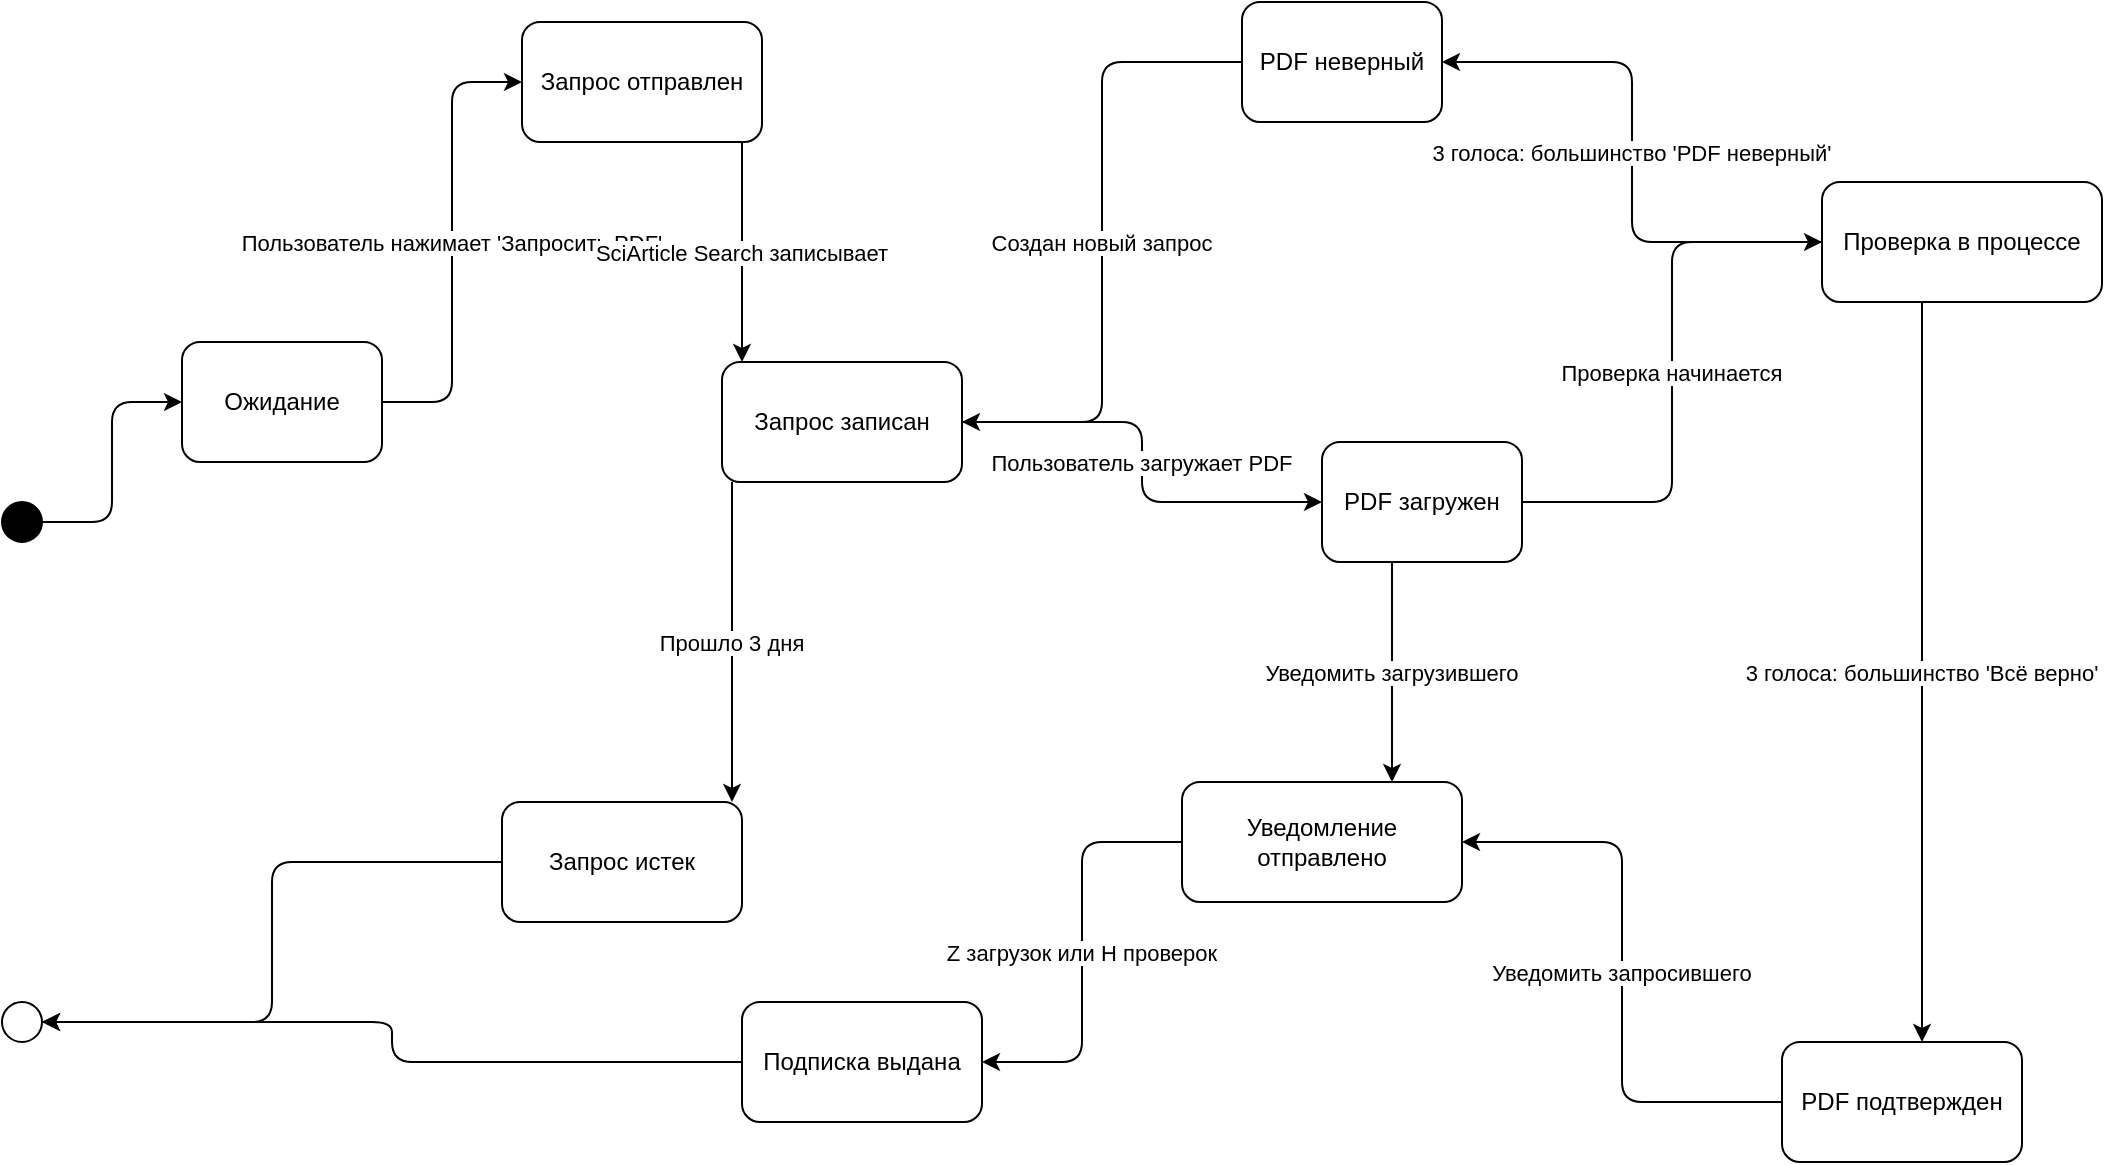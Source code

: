 <mxfile version="26.2.8">
  <diagram name="Диаграмма состояний" id="C0gWR68J1-Fa-Ds4VWpP">
    <mxGraphModel dx="1428" dy="751" grid="1" gridSize="10" guides="1" tooltips="1" connect="1" arrows="1" fold="1" page="1" pageScale="1" pageWidth="827" pageHeight="1169" math="0" shadow="0">
      <root>
        <mxCell id="0" />
        <mxCell id="1" parent="0" />
        <mxCell id="gnXlxyJ7z8m9KeDBMfRp-1" value="" style="shape=ellipse;fillColor=black;strokeColor=black" vertex="1" parent="1">
          <mxGeometry x="20" y="300" width="20" height="20" as="geometry" />
        </mxCell>
        <mxCell id="gnXlxyJ7z8m9KeDBMfRp-2" value="Ожидание" style="rounded=1;whiteSpace=wrap" vertex="1" parent="1">
          <mxGeometry x="110" y="220" width="100" height="60" as="geometry" />
        </mxCell>
        <mxCell id="gnXlxyJ7z8m9KeDBMfRp-3" value="Запрос отправлен" style="rounded=1;whiteSpace=wrap" vertex="1" parent="1">
          <mxGeometry x="280" y="60" width="120" height="60" as="geometry" />
        </mxCell>
        <mxCell id="gnXlxyJ7z8m9KeDBMfRp-4" value="Запрос записан" style="rounded=1;whiteSpace=wrap" vertex="1" parent="1">
          <mxGeometry x="380" y="230" width="120" height="60" as="geometry" />
        </mxCell>
        <mxCell id="gnXlxyJ7z8m9KeDBMfRp-5" value="PDF загружен" style="rounded=1;whiteSpace=wrap" vertex="1" parent="1">
          <mxGeometry x="680" y="270" width="100" height="60" as="geometry" />
        </mxCell>
        <mxCell id="gnXlxyJ7z8m9KeDBMfRp-6" value="Проверка в процессе" style="rounded=1;whiteSpace=wrap" vertex="1" parent="1">
          <mxGeometry x="930" y="140" width="140" height="60" as="geometry" />
        </mxCell>
        <mxCell id="gnXlxyJ7z8m9KeDBMfRp-7" value="PDF подтвержден" style="rounded=1;whiteSpace=wrap" vertex="1" parent="1">
          <mxGeometry x="910" y="570" width="120" height="60" as="geometry" />
        </mxCell>
        <mxCell id="gnXlxyJ7z8m9KeDBMfRp-8" value="PDF неверный" style="rounded=1;whiteSpace=wrap" vertex="1" parent="1">
          <mxGeometry x="640" y="50" width="100" height="60" as="geometry" />
        </mxCell>
        <mxCell id="gnXlxyJ7z8m9KeDBMfRp-9" value="Уведомление отправлено" style="rounded=1;whiteSpace=wrap" vertex="1" parent="1">
          <mxGeometry x="610" y="440" width="140" height="60" as="geometry" />
        </mxCell>
        <mxCell id="gnXlxyJ7z8m9KeDBMfRp-10" value="Подписка выдана" style="rounded=1;whiteSpace=wrap" vertex="1" parent="1">
          <mxGeometry x="390" y="550" width="120" height="60" as="geometry" />
        </mxCell>
        <mxCell id="gnXlxyJ7z8m9KeDBMfRp-11" value="Запрос истек" style="rounded=1;whiteSpace=wrap" vertex="1" parent="1">
          <mxGeometry x="270" y="450" width="120" height="60" as="geometry" />
        </mxCell>
        <mxCell id="gnXlxyJ7z8m9KeDBMfRp-12" value="" style="shape=ellipse;fillColor=none;strokeColor=black;double=1" vertex="1" parent="1">
          <mxGeometry x="20" y="550" width="20" height="20" as="geometry" />
        </mxCell>
        <mxCell id="gnXlxyJ7z8m9KeDBMfRp-13" value="Пользователь нажимает &#39;Запросить PDF&#39;" style="edgeStyle=elbowEdgeStyle;rounded=1" edge="1" parent="1" source="gnXlxyJ7z8m9KeDBMfRp-2" target="gnXlxyJ7z8m9KeDBMfRp-3">
          <mxGeometry relative="1" as="geometry" />
        </mxCell>
        <mxCell id="gnXlxyJ7z8m9KeDBMfRp-14" value="SciArticle Search записывает" style="edgeStyle=elbowEdgeStyle;rounded=1" edge="1" parent="1" source="gnXlxyJ7z8m9KeDBMfRp-3" target="gnXlxyJ7z8m9KeDBMfRp-4">
          <mxGeometry relative="1" as="geometry" />
        </mxCell>
        <mxCell id="gnXlxyJ7z8m9KeDBMfRp-15" value="Пользователь загружает PDF" style="edgeStyle=elbowEdgeStyle;rounded=1" edge="1" parent="1" source="gnXlxyJ7z8m9KeDBMfRp-4" target="gnXlxyJ7z8m9KeDBMfRp-5">
          <mxGeometry relative="1" as="geometry" />
        </mxCell>
        <mxCell id="gnXlxyJ7z8m9KeDBMfRp-16" value="Проверка начинается" style="edgeStyle=elbowEdgeStyle;rounded=1" edge="1" parent="1" source="gnXlxyJ7z8m9KeDBMfRp-5" target="gnXlxyJ7z8m9KeDBMfRp-6">
          <mxGeometry relative="1" as="geometry" />
        </mxCell>
        <mxCell id="gnXlxyJ7z8m9KeDBMfRp-17" value="3 голоса: большинство &#39;Всё верно&#39;" style="edgeStyle=elbowEdgeStyle;rounded=1" edge="1" parent="1" source="gnXlxyJ7z8m9KeDBMfRp-6" target="gnXlxyJ7z8m9KeDBMfRp-7">
          <mxGeometry relative="1" as="geometry" />
        </mxCell>
        <mxCell id="gnXlxyJ7z8m9KeDBMfRp-18" value="3 голоса: большинство &#39;PDF неверный&#39;" style="edgeStyle=elbowEdgeStyle;rounded=1" edge="1" parent="1" source="gnXlxyJ7z8m9KeDBMfRp-6" target="gnXlxyJ7z8m9KeDBMfRp-8">
          <mxGeometry relative="1" as="geometry" />
        </mxCell>
        <mxCell id="gnXlxyJ7z8m9KeDBMfRp-19" value="Создан новый запрос" style="edgeStyle=elbowEdgeStyle;rounded=1" edge="1" parent="1" source="gnXlxyJ7z8m9KeDBMfRp-8" target="gnXlxyJ7z8m9KeDBMfRp-4">
          <mxGeometry relative="1" as="geometry">
            <mxPoint x="600" y="220" as="sourcePoint" />
            <mxPoint x="500" y="260" as="targetPoint" />
          </mxGeometry>
        </mxCell>
        <mxCell id="gnXlxyJ7z8m9KeDBMfRp-20" value="Уведомить запросившего" style="edgeStyle=elbowEdgeStyle;rounded=1" edge="1" parent="1" source="gnXlxyJ7z8m9KeDBMfRp-7" target="gnXlxyJ7z8m9KeDBMfRp-9">
          <mxGeometry relative="1" as="geometry" />
        </mxCell>
        <mxCell id="gnXlxyJ7z8m9KeDBMfRp-21" value="Уведомить загрузившего" style="edgeStyle=elbowEdgeStyle;rounded=1" edge="1" parent="1" source="gnXlxyJ7z8m9KeDBMfRp-5" target="gnXlxyJ7z8m9KeDBMfRp-9">
          <mxGeometry relative="1" as="geometry">
            <mxPoint x="600" y="340" as="sourcePoint" />
            <mxPoint x="600" y="400" as="targetPoint" />
          </mxGeometry>
        </mxCell>
        <mxCell id="gnXlxyJ7z8m9KeDBMfRp-22" value="Z загрузок или H проверок" style="edgeStyle=elbowEdgeStyle;rounded=1" edge="1" parent="1" source="gnXlxyJ7z8m9KeDBMfRp-9" target="gnXlxyJ7z8m9KeDBMfRp-10">
          <mxGeometry relative="1" as="geometry" />
        </mxCell>
        <mxCell id="gnXlxyJ7z8m9KeDBMfRp-23" value="Прошло 3 дня" style="edgeStyle=elbowEdgeStyle;rounded=1" edge="1" parent="1" source="gnXlxyJ7z8m9KeDBMfRp-4" target="gnXlxyJ7z8m9KeDBMfRp-11">
          <mxGeometry relative="1" as="geometry" />
        </mxCell>
        <mxCell id="gnXlxyJ7z8m9KeDBMfRp-24" value="" style="edgeStyle=elbowEdgeStyle;rounded=1" edge="1" parent="1" source="gnXlxyJ7z8m9KeDBMfRp-1" target="gnXlxyJ7z8m9KeDBMfRp-2">
          <mxGeometry relative="1" as="geometry" />
        </mxCell>
        <mxCell id="gnXlxyJ7z8m9KeDBMfRp-25" value="" style="edgeStyle=elbowEdgeStyle;rounded=1" edge="1" parent="1" source="gnXlxyJ7z8m9KeDBMfRp-10" target="gnXlxyJ7z8m9KeDBMfRp-12">
          <mxGeometry relative="1" as="geometry" />
        </mxCell>
        <mxCell id="gnXlxyJ7z8m9KeDBMfRp-26" value="" style="edgeStyle=elbowEdgeStyle;rounded=1" edge="1" parent="1" source="gnXlxyJ7z8m9KeDBMfRp-11" target="gnXlxyJ7z8m9KeDBMfRp-12">
          <mxGeometry relative="1" as="geometry">
            <mxPoint x="400" y="220" as="sourcePoint" />
            <mxPoint x="340" y="400" as="targetPoint" />
          </mxGeometry>
        </mxCell>
      </root>
    </mxGraphModel>
  </diagram>
</mxfile>
